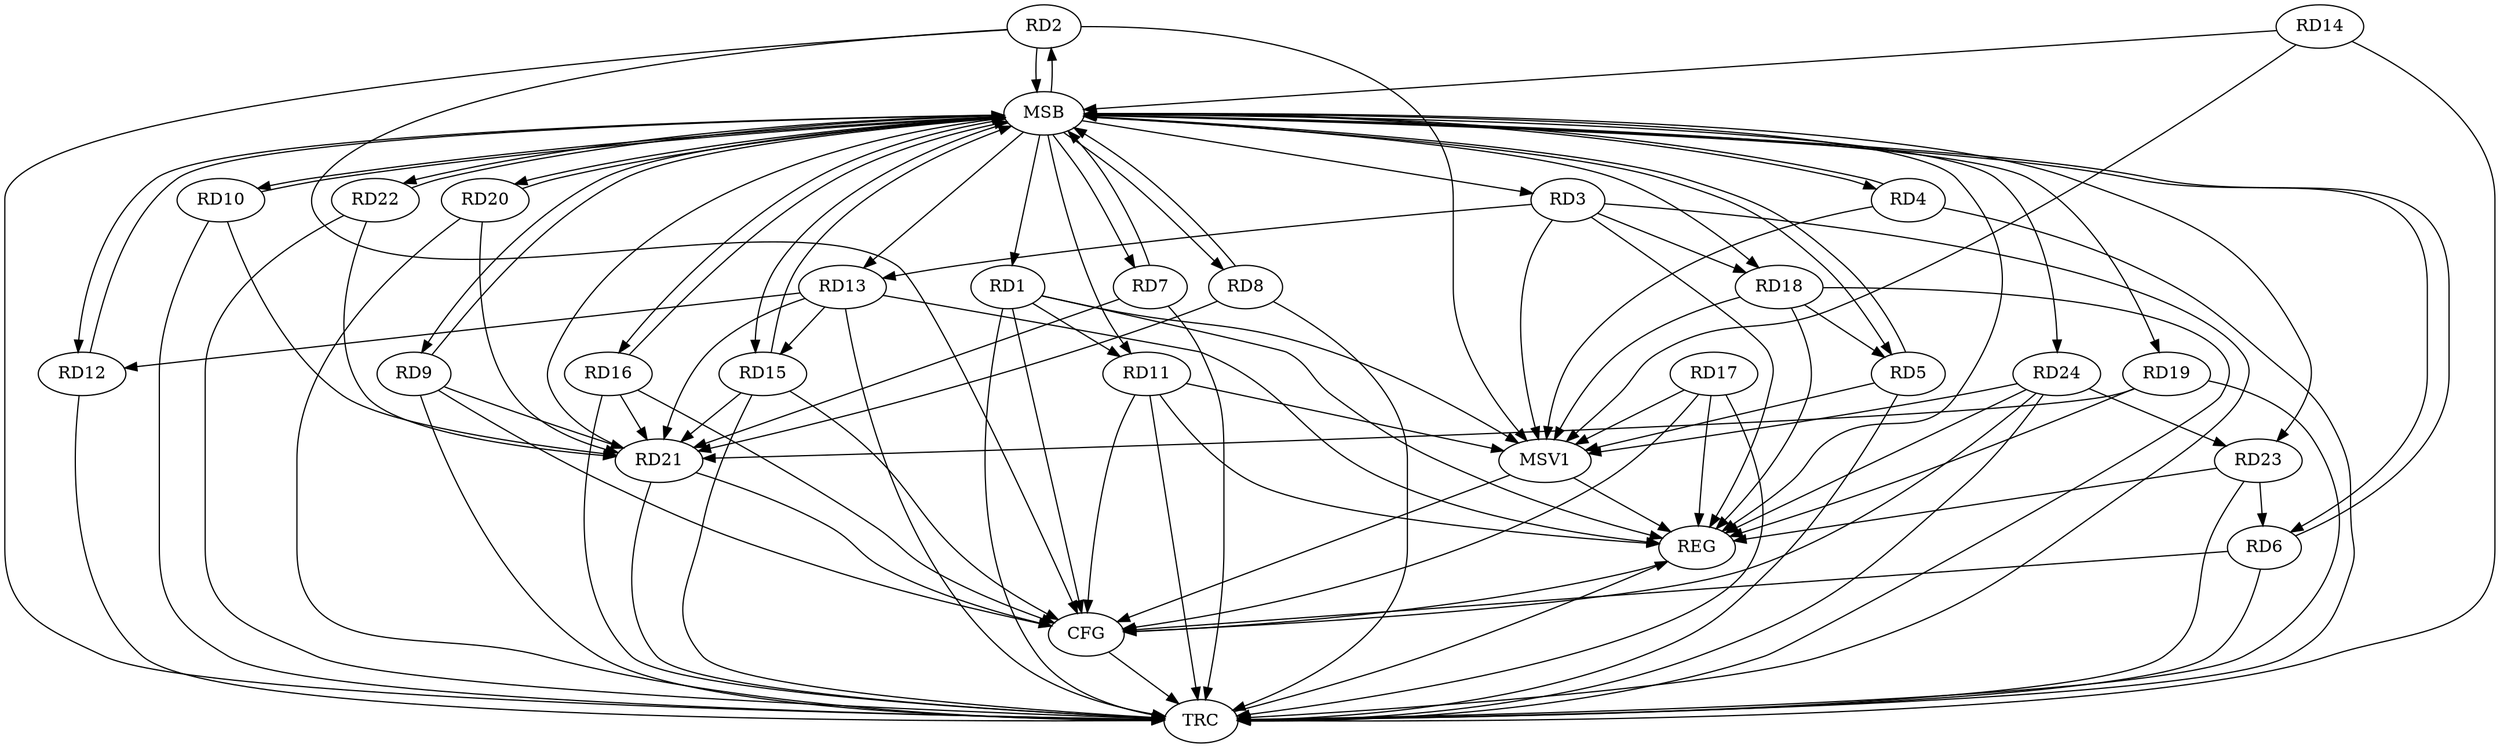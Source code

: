 strict digraph G {
  RD1 [ label="RD1" ];
  RD2 [ label="RD2" ];
  RD3 [ label="RD3" ];
  RD4 [ label="RD4" ];
  RD5 [ label="RD5" ];
  RD6 [ label="RD6" ];
  RD7 [ label="RD7" ];
  RD8 [ label="RD8" ];
  RD9 [ label="RD9" ];
  RD10 [ label="RD10" ];
  RD11 [ label="RD11" ];
  RD12 [ label="RD12" ];
  RD13 [ label="RD13" ];
  RD14 [ label="RD14" ];
  RD15 [ label="RD15" ];
  RD16 [ label="RD16" ];
  RD17 [ label="RD17" ];
  RD18 [ label="RD18" ];
  RD19 [ label="RD19" ];
  RD20 [ label="RD20" ];
  RD21 [ label="RD21" ];
  RD22 [ label="RD22" ];
  RD23 [ label="RD23" ];
  RD24 [ label="RD24" ];
  REG [ label="REG" ];
  MSB [ label="MSB" ];
  CFG [ label="CFG" ];
  TRC [ label="TRC" ];
  MSV1 [ label="MSV1" ];
  RD1 -> RD11;
  RD3 -> RD13;
  RD3 -> RD18;
  RD18 -> RD5;
  RD23 -> RD6;
  RD13 -> RD12;
  RD13 -> RD15;
  RD24 -> RD23;
  RD1 -> REG;
  RD3 -> REG;
  RD11 -> REG;
  RD13 -> REG;
  RD17 -> REG;
  RD18 -> REG;
  RD19 -> REG;
  RD23 -> REG;
  RD24 -> REG;
  RD2 -> MSB;
  MSB -> RD11;
  MSB -> RD22;
  MSB -> RD23;
  MSB -> REG;
  RD4 -> MSB;
  MSB -> RD8;
  RD5 -> MSB;
  MSB -> RD4;
  MSB -> RD6;
  RD6 -> MSB;
  MSB -> RD3;
  RD7 -> MSB;
  MSB -> RD24;
  RD8 -> MSB;
  MSB -> RD5;
  MSB -> RD18;
  RD9 -> MSB;
  MSB -> RD12;
  MSB -> RD19;
  RD10 -> MSB;
  MSB -> RD2;
  MSB -> RD9;
  MSB -> RD13;
  MSB -> RD16;
  RD12 -> MSB;
  MSB -> RD10;
  MSB -> RD15;
  RD14 -> MSB;
  RD15 -> MSB;
  MSB -> RD1;
  MSB -> RD7;
  RD16 -> MSB;
  MSB -> RD20;
  RD20 -> MSB;
  RD21 -> MSB;
  RD22 -> MSB;
  RD16 -> CFG;
  RD11 -> CFG;
  RD9 -> CFG;
  RD17 -> CFG;
  RD6 -> CFG;
  RD1 -> CFG;
  RD15 -> CFG;
  RD21 -> CFG;
  RD24 -> CFG;
  RD2 -> CFG;
  REG -> CFG;
  RD1 -> TRC;
  RD2 -> TRC;
  RD3 -> TRC;
  RD4 -> TRC;
  RD5 -> TRC;
  RD6 -> TRC;
  RD7 -> TRC;
  RD8 -> TRC;
  RD9 -> TRC;
  RD10 -> TRC;
  RD11 -> TRC;
  RD12 -> TRC;
  RD13 -> TRC;
  RD14 -> TRC;
  RD15 -> TRC;
  RD16 -> TRC;
  RD17 -> TRC;
  RD18 -> TRC;
  RD19 -> TRC;
  RD20 -> TRC;
  RD21 -> TRC;
  RD22 -> TRC;
  RD23 -> TRC;
  RD24 -> TRC;
  CFG -> TRC;
  TRC -> REG;
  RD7 -> RD21;
  RD19 -> RD21;
  RD16 -> RD21;
  RD10 -> RD21;
  RD13 -> RD21;
  RD15 -> RD21;
  RD20 -> RD21;
  RD8 -> RD21;
  RD22 -> RD21;
  RD9 -> RD21;
  RD3 -> MSV1;
  RD11 -> MSV1;
  RD18 -> MSV1;
  RD24 -> MSV1;
  RD14 -> MSV1;
  RD2 -> MSV1;
  RD5 -> MSV1;
  RD1 -> MSV1;
  RD17 -> MSV1;
  RD4 -> MSV1;
  MSV1 -> REG;
  MSV1 -> CFG;
}
